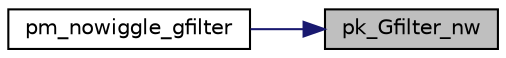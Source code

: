 digraph "pk_Gfilter_nw"
{
 // LATEX_PDF_SIZE
  edge [fontname="Helvetica",fontsize="10",labelfontname="Helvetica",labelfontsize="10"];
  node [fontname="Helvetica",fontsize="10",shape=record];
  rankdir="RL";
  Node1 [label="pk_Gfilter_nw",height=0.2,width=0.4,color="black", fillcolor="grey75", style="filled", fontcolor="black",tooltip="Compute the nowiggle component of linear matter power spectrum using 3d Gaussian filter Computing the..."];
  Node1 -> Node2 [dir="back",color="midnightblue",fontsize="10",style="solid"];
  Node2 [label="pm_nowiggle_gfilter",height=0.2,width=0.4,color="black", fillcolor="white", style="filled",URL="$dc/d8e/_i_r__res_8c.html#a2dd3097ca9961b75008d5f6cbb3e1878",tooltip="Compute the no-wiggle componenet of the matter power spectrum, using Gaussian filter (see Vlah et al ..."];
}
